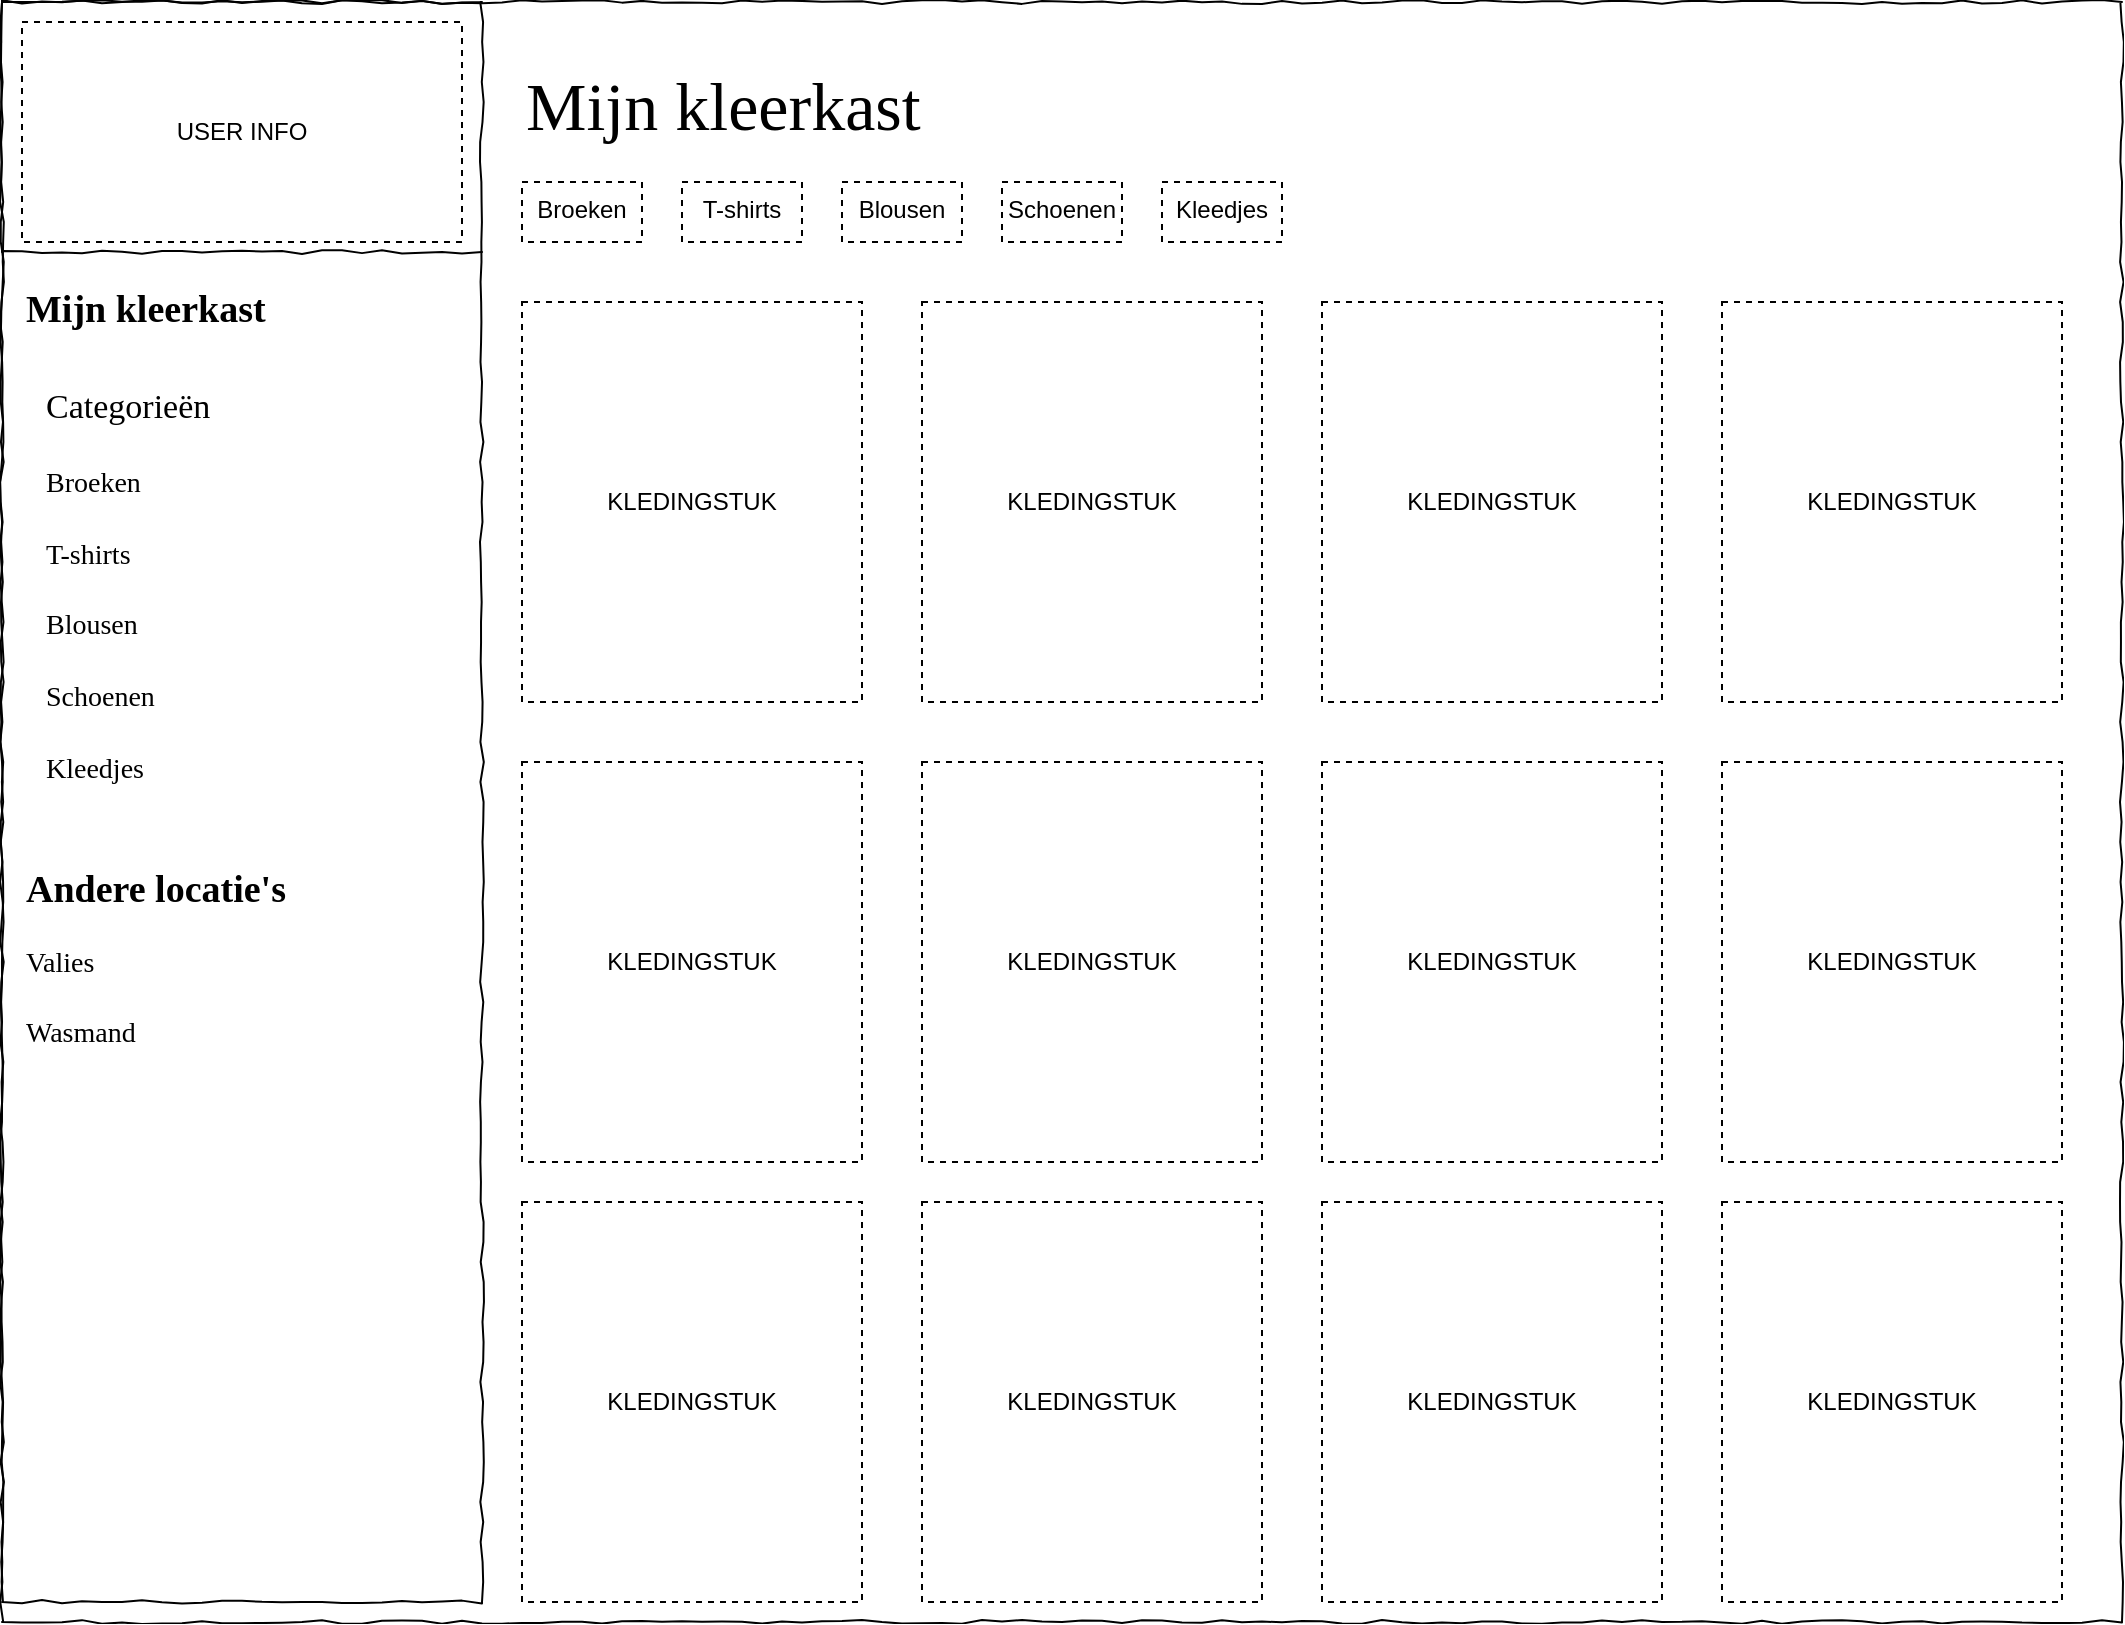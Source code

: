 <mxfile>
    <diagram name="Page-1" id="03018318-947c-dd8e-b7a3-06fadd420f32">
        <mxGraphModel dx="969" dy="790" grid="1" gridSize="10" guides="1" tooltips="1" connect="1" arrows="1" fold="1" page="1" pageScale="1" pageWidth="1100" pageHeight="850" background="#ffffff" math="0" shadow="0">
            <root>
                <mxCell id="0"/>
                <mxCell id="1" parent="0"/>
                <mxCell id="677b7b8949515195-1" value="" style="whiteSpace=wrap;html=1;rounded=0;shadow=0;labelBackgroundColor=none;strokeColor=#000000;strokeWidth=1;fillColor=none;fontFamily=Verdana;fontSize=12;fontColor=#000000;align=center;comic=1;" parent="1" vertex="1">
                    <mxGeometry x="20" y="20" width="1060" height="810" as="geometry"/>
                </mxCell>
                <mxCell id="677b7b8949515195-8" value="" style="whiteSpace=wrap;html=1;rounded=0;shadow=0;labelBackgroundColor=none;strokeWidth=1;fillColor=none;fontFamily=Verdana;fontSize=12;align=center;comic=1;fontColor=#000000;" parent="1" vertex="1">
                    <mxGeometry x="20" y="20" width="240" height="800" as="geometry"/>
                </mxCell>
                <mxCell id="677b7b8949515195-9" value="" style="line;strokeWidth=1;html=1;rounded=0;shadow=0;labelBackgroundColor=none;fillColor=none;fontFamily=Verdana;fontSize=14;fontColor=#000000;align=center;comic=1;" parent="1" vertex="1">
                    <mxGeometry x="20" y="140" width="240" height="10" as="geometry"/>
                </mxCell>
                <mxCell id="677b7b8949515195-28" value="Valies" style="text;html=1;points=[];align=left;verticalAlign=top;spacingTop=-4;fontSize=14;fontFamily=Verdana;fontColor=#000000;" parent="1" vertex="1">
                    <mxGeometry x="30" y="490" width="170" height="20" as="geometry"/>
                </mxCell>
                <mxCell id="677b7b8949515195-29" value="Wasmand" style="text;html=1;points=[];align=left;verticalAlign=top;spacingTop=-4;fontSize=14;fontFamily=Verdana;fontColor=#000000;" parent="1" vertex="1">
                    <mxGeometry x="30" y="525" width="170" height="20" as="geometry"/>
                </mxCell>
                <mxCell id="677b7b8949515195-32" value="Broeken" style="text;html=1;points=[];align=left;verticalAlign=top;spacingTop=-4;fontSize=14;fontFamily=Verdana;fontColor=#000000;" parent="1" vertex="1">
                    <mxGeometry x="40" y="250" width="170" height="20" as="geometry"/>
                </mxCell>
                <mxCell id="677b7b8949515195-33" value="T-shirts" style="text;html=1;points=[];align=left;verticalAlign=top;spacingTop=-4;fontSize=14;fontFamily=Verdana;fontColor=#000000;" parent="1" vertex="1">
                    <mxGeometry x="40" y="286" width="170" height="20" as="geometry"/>
                </mxCell>
                <mxCell id="677b7b8949515195-34" value="Blousen" style="text;html=1;points=[];align=left;verticalAlign=top;spacingTop=-4;fontSize=14;fontFamily=Verdana;fontColor=#000000;" parent="1" vertex="1">
                    <mxGeometry x="40" y="321" width="170" height="20" as="geometry"/>
                </mxCell>
                <mxCell id="677b7b8949515195-35" value="Schoenen" style="text;html=1;points=[];align=left;verticalAlign=top;spacingTop=-4;fontSize=14;fontFamily=Verdana;fontColor=#000000;" parent="1" vertex="1">
                    <mxGeometry x="40" y="357" width="170" height="20" as="geometry"/>
                </mxCell>
                <mxCell id="677b7b8949515195-36" value="Kleedjes" style="text;html=1;points=[];align=left;verticalAlign=top;spacingTop=-4;fontSize=14;fontFamily=Verdana;fontColor=#000000;" parent="1" vertex="1">
                    <mxGeometry x="40" y="393" width="170" height="20" as="geometry"/>
                </mxCell>
                <mxCell id="MSUNK-IFTeYMrbe1Zm5w-10" value="USER INFO" style="rounded=0;whiteSpace=wrap;html=1;dashed=1;fillColor=none;fontColor=#000000;strokeColor=#000000;" parent="1" vertex="1">
                    <mxGeometry x="30" y="30" width="220" height="110" as="geometry"/>
                </mxCell>
                <mxCell id="MSUNK-IFTeYMrbe1Zm5w-12" value="Categorieën" style="text;html=1;points=[];align=left;verticalAlign=top;spacingTop=-4;fontSize=17;fontFamily=Verdana;fontColor=#000000;" parent="1" vertex="1">
                    <mxGeometry x="40" y="210" width="170" height="30" as="geometry"/>
                </mxCell>
                <mxCell id="MSUNK-IFTeYMrbe1Zm5w-13" value="Mijn kleerkast" style="text;html=1;points=[];align=left;verticalAlign=top;spacingTop=-4;fontSize=19;fontFamily=Verdana;fontStyle=1;fontColor=#000000;" parent="1" vertex="1">
                    <mxGeometry x="30" y="160" width="170" height="20" as="geometry"/>
                </mxCell>
                <mxCell id="MSUNK-IFTeYMrbe1Zm5w-14" value="Mijn kleerkast" style="text;html=1;points=[];align=left;verticalAlign=middle;spacingTop=-4;fontSize=34;fontFamily=Verdana;fontStyle=0;fontColor=#000000;" parent="1" vertex="1">
                    <mxGeometry x="280" y="30" width="430" height="90" as="geometry"/>
                </mxCell>
                <mxCell id="MSUNK-IFTeYMrbe1Zm5w-17" value="" style="shape=image;html=1;verticalAlign=top;verticalLabelPosition=bottom;labelBackgroundColor=#ffffff;imageAspect=0;aspect=fixed;image=https://cdn4.iconfinder.com/data/icons/evil-icons-user-interface/64/plus-128.png;dashed=1;fontSize=12;fontColor=#000000;" parent="1" vertex="1">
                    <mxGeometry x="220" y="210" width="30" height="30" as="geometry"/>
                </mxCell>
                <mxCell id="MSUNK-IFTeYMrbe1Zm5w-18" value="Andere locatie's" style="text;html=1;points=[];align=left;verticalAlign=top;spacingTop=-4;fontSize=19;fontFamily=Verdana;fontStyle=1;fontColor=#000000;" parent="1" vertex="1">
                    <mxGeometry x="30" y="450" width="170" height="20" as="geometry"/>
                </mxCell>
                <mxCell id="MSUNK-IFTeYMrbe1Zm5w-19" value="" style="shape=image;html=1;verticalAlign=top;verticalLabelPosition=bottom;labelBackgroundColor=#ffffff;imageAspect=0;aspect=fixed;image=https://cdn4.iconfinder.com/data/icons/evil-icons-user-interface/64/plus-128.png;dashed=1;fontSize=12;fontColor=#000000;" parent="1" vertex="1">
                    <mxGeometry x="220" y="450" width="30" height="30" as="geometry"/>
                </mxCell>
                <mxCell id="MSUNK-IFTeYMrbe1Zm5w-22" value="Broeken" style="rounded=0;whiteSpace=wrap;html=1;dashed=1;fontSize=12;fontColor=#000000;align=center;verticalAlign=top;fillColor=#FFFFFF;" parent="1" vertex="1">
                    <mxGeometry x="280" y="110" width="60" height="30" as="geometry"/>
                </mxCell>
                <mxCell id="MSUNK-IFTeYMrbe1Zm5w-23" value="Blousen" style="rounded=0;whiteSpace=wrap;html=1;dashed=1;fontSize=12;fontColor=#000000;align=center;verticalAlign=top;fillColor=#FFFFFF;" parent="1" vertex="1">
                    <mxGeometry x="440" y="110" width="60" height="30" as="geometry"/>
                </mxCell>
                <mxCell id="MSUNK-IFTeYMrbe1Zm5w-24" value="T-shirts" style="rounded=0;whiteSpace=wrap;html=1;dashed=1;fontSize=12;fontColor=#000000;align=center;verticalAlign=top;fillColor=#FFFFFF;" parent="1" vertex="1">
                    <mxGeometry x="360" y="110" width="60" height="30" as="geometry"/>
                </mxCell>
                <mxCell id="MSUNK-IFTeYMrbe1Zm5w-25" value="Schoenen" style="rounded=0;whiteSpace=wrap;html=1;dashed=1;fontSize=12;fontColor=#000000;align=center;verticalAlign=top;fillColor=#FFFFFF;" parent="1" vertex="1">
                    <mxGeometry x="520" y="110" width="60" height="30" as="geometry"/>
                </mxCell>
                <mxCell id="MSUNK-IFTeYMrbe1Zm5w-26" value="Kleedjes" style="rounded=0;whiteSpace=wrap;html=1;dashed=1;fontSize=12;fontColor=#000000;align=center;verticalAlign=top;fillColor=#FFFFFF;" parent="1" vertex="1">
                    <mxGeometry x="600" y="110" width="60" height="30" as="geometry"/>
                </mxCell>
                <mxCell id="MSUNK-IFTeYMrbe1Zm5w-28" value="KLEDINGSTUK" style="rounded=0;whiteSpace=wrap;html=1;dashed=1;fontSize=12;fontColor=#000000;align=center;verticalAlign=middle;" parent="1" vertex="1">
                    <mxGeometry x="280" y="170" width="170" height="200" as="geometry"/>
                </mxCell>
                <mxCell id="MSUNK-IFTeYMrbe1Zm5w-29" value="KLEDINGSTUK" style="rounded=0;whiteSpace=wrap;html=1;dashed=1;fontSize=12;fontColor=#000000;align=center;verticalAlign=middle;" parent="1" vertex="1">
                    <mxGeometry x="480" y="170" width="170" height="200" as="geometry"/>
                </mxCell>
                <mxCell id="MSUNK-IFTeYMrbe1Zm5w-30" value="KLEDINGSTUK" style="rounded=0;whiteSpace=wrap;html=1;dashed=1;fontSize=12;fontColor=#000000;align=center;verticalAlign=middle;" parent="1" vertex="1">
                    <mxGeometry x="680" y="170" width="170" height="200" as="geometry"/>
                </mxCell>
                <mxCell id="MSUNK-IFTeYMrbe1Zm5w-31" value="KLEDINGSTUK" style="rounded=0;whiteSpace=wrap;html=1;dashed=1;fontSize=12;fontColor=#000000;align=center;verticalAlign=middle;" parent="1" vertex="1">
                    <mxGeometry x="880" y="170" width="170" height="200" as="geometry"/>
                </mxCell>
                <mxCell id="MSUNK-IFTeYMrbe1Zm5w-32" value="KLEDINGSTUK" style="rounded=0;whiteSpace=wrap;html=1;dashed=1;fontSize=12;fontColor=#000000;align=center;verticalAlign=middle;" parent="1" vertex="1">
                    <mxGeometry x="280" y="400" width="170" height="200" as="geometry"/>
                </mxCell>
                <mxCell id="MSUNK-IFTeYMrbe1Zm5w-33" value="KLEDINGSTUK" style="rounded=0;whiteSpace=wrap;html=1;dashed=1;fontSize=12;fontColor=#000000;align=center;verticalAlign=middle;" parent="1" vertex="1">
                    <mxGeometry x="480" y="400" width="170" height="200" as="geometry"/>
                </mxCell>
                <mxCell id="MSUNK-IFTeYMrbe1Zm5w-34" value="KLEDINGSTUK" style="rounded=0;whiteSpace=wrap;html=1;dashed=1;fontSize=12;fontColor=#000000;align=center;verticalAlign=middle;" parent="1" vertex="1">
                    <mxGeometry x="680" y="400" width="170" height="200" as="geometry"/>
                </mxCell>
                <mxCell id="MSUNK-IFTeYMrbe1Zm5w-35" value="KLEDINGSTUK" style="rounded=0;whiteSpace=wrap;html=1;dashed=1;fontSize=12;fontColor=#000000;align=center;verticalAlign=middle;" parent="1" vertex="1">
                    <mxGeometry x="880" y="400" width="170" height="200" as="geometry"/>
                </mxCell>
                <mxCell id="MSUNK-IFTeYMrbe1Zm5w-36" value="KLEDINGSTUK" style="rounded=0;whiteSpace=wrap;html=1;dashed=1;fontSize=12;fontColor=#000000;align=center;verticalAlign=middle;fillColor=#FFFFFF;" parent="1" vertex="1">
                    <mxGeometry x="280" y="620" width="170" height="200" as="geometry"/>
                </mxCell>
                <mxCell id="MSUNK-IFTeYMrbe1Zm5w-37" value="KLEDINGSTUK" style="rounded=0;whiteSpace=wrap;html=1;dashed=1;fontSize=12;fontColor=#000000;align=center;verticalAlign=middle;fillColor=#FFFFFF;" parent="1" vertex="1">
                    <mxGeometry x="480" y="620" width="170" height="200" as="geometry"/>
                </mxCell>
                <mxCell id="MSUNK-IFTeYMrbe1Zm5w-38" value="KLEDINGSTUK" style="rounded=0;whiteSpace=wrap;html=1;dashed=1;fontSize=12;fontColor=#000000;align=center;verticalAlign=middle;fillColor=#FFFFFF;" parent="1" vertex="1">
                    <mxGeometry x="680" y="620" width="170" height="200" as="geometry"/>
                </mxCell>
                <mxCell id="MSUNK-IFTeYMrbe1Zm5w-39" value="KLEDINGSTUK" style="rounded=0;whiteSpace=wrap;html=1;dashed=1;fontSize=12;fontColor=#000000;align=center;verticalAlign=middle;fillColor=#FFFFFF;" parent="1" vertex="1">
                    <mxGeometry x="880" y="620" width="170" height="200" as="geometry"/>
                </mxCell>
                <mxCell id="2" value="KLEDINGSTUK" style="rounded=0;whiteSpace=wrap;html=1;dashed=1;fontSize=12;fontColor=#000000;align=center;verticalAlign=middle;fillColor=#FFFFFF;" vertex="1" parent="1">
                    <mxGeometry x="280" y="170" width="170" height="200" as="geometry"/>
                </mxCell>
                <mxCell id="3" value="KLEDINGSTUK" style="rounded=0;whiteSpace=wrap;html=1;dashed=1;fontSize=12;fontColor=#000000;align=center;verticalAlign=middle;fillColor=#FFFFFF;" vertex="1" parent="1">
                    <mxGeometry x="480" y="170" width="170" height="200" as="geometry"/>
                </mxCell>
                <mxCell id="4" value="KLEDINGSTUK" style="rounded=0;whiteSpace=wrap;html=1;dashed=1;fontSize=12;fontColor=#000000;align=center;verticalAlign=middle;fillColor=#FFFFFF;" vertex="1" parent="1">
                    <mxGeometry x="680" y="170" width="170" height="200" as="geometry"/>
                </mxCell>
                <mxCell id="5" value="KLEDINGSTUK" style="rounded=0;whiteSpace=wrap;html=1;dashed=1;fontSize=12;fontColor=#000000;align=center;verticalAlign=middle;fillColor=#FFFFFF;" vertex="1" parent="1">
                    <mxGeometry x="880" y="170" width="170" height="200" as="geometry"/>
                </mxCell>
                <mxCell id="6" value="KLEDINGSTUK" style="rounded=0;whiteSpace=wrap;html=1;dashed=1;fontSize=12;fontColor=#000000;align=center;verticalAlign=middle;fillColor=#FFFFFF;" vertex="1" parent="1">
                    <mxGeometry x="880" y="400" width="170" height="200" as="geometry"/>
                </mxCell>
                <mxCell id="7" value="KLEDINGSTUK" style="rounded=0;whiteSpace=wrap;html=1;dashed=1;fontSize=12;fontColor=#000000;align=center;verticalAlign=middle;fillColor=#FFFFFF;" vertex="1" parent="1">
                    <mxGeometry x="680" y="400" width="170" height="200" as="geometry"/>
                </mxCell>
                <mxCell id="8" value="KLEDINGSTUK" style="rounded=0;whiteSpace=wrap;html=1;dashed=1;fontSize=12;fontColor=#000000;align=center;verticalAlign=middle;fillColor=#FFFFFF;" vertex="1" parent="1">
                    <mxGeometry x="480" y="400" width="170" height="200" as="geometry"/>
                </mxCell>
                <mxCell id="9" value="KLEDINGSTUK" style="rounded=0;whiteSpace=wrap;html=1;dashed=1;fontSize=12;fontColor=#000000;align=center;verticalAlign=middle;fillColor=#FFFFFF;" vertex="1" parent="1">
                    <mxGeometry x="280" y="400" width="170" height="200" as="geometry"/>
                </mxCell>
            </root>
        </mxGraphModel>
    </diagram>
</mxfile>